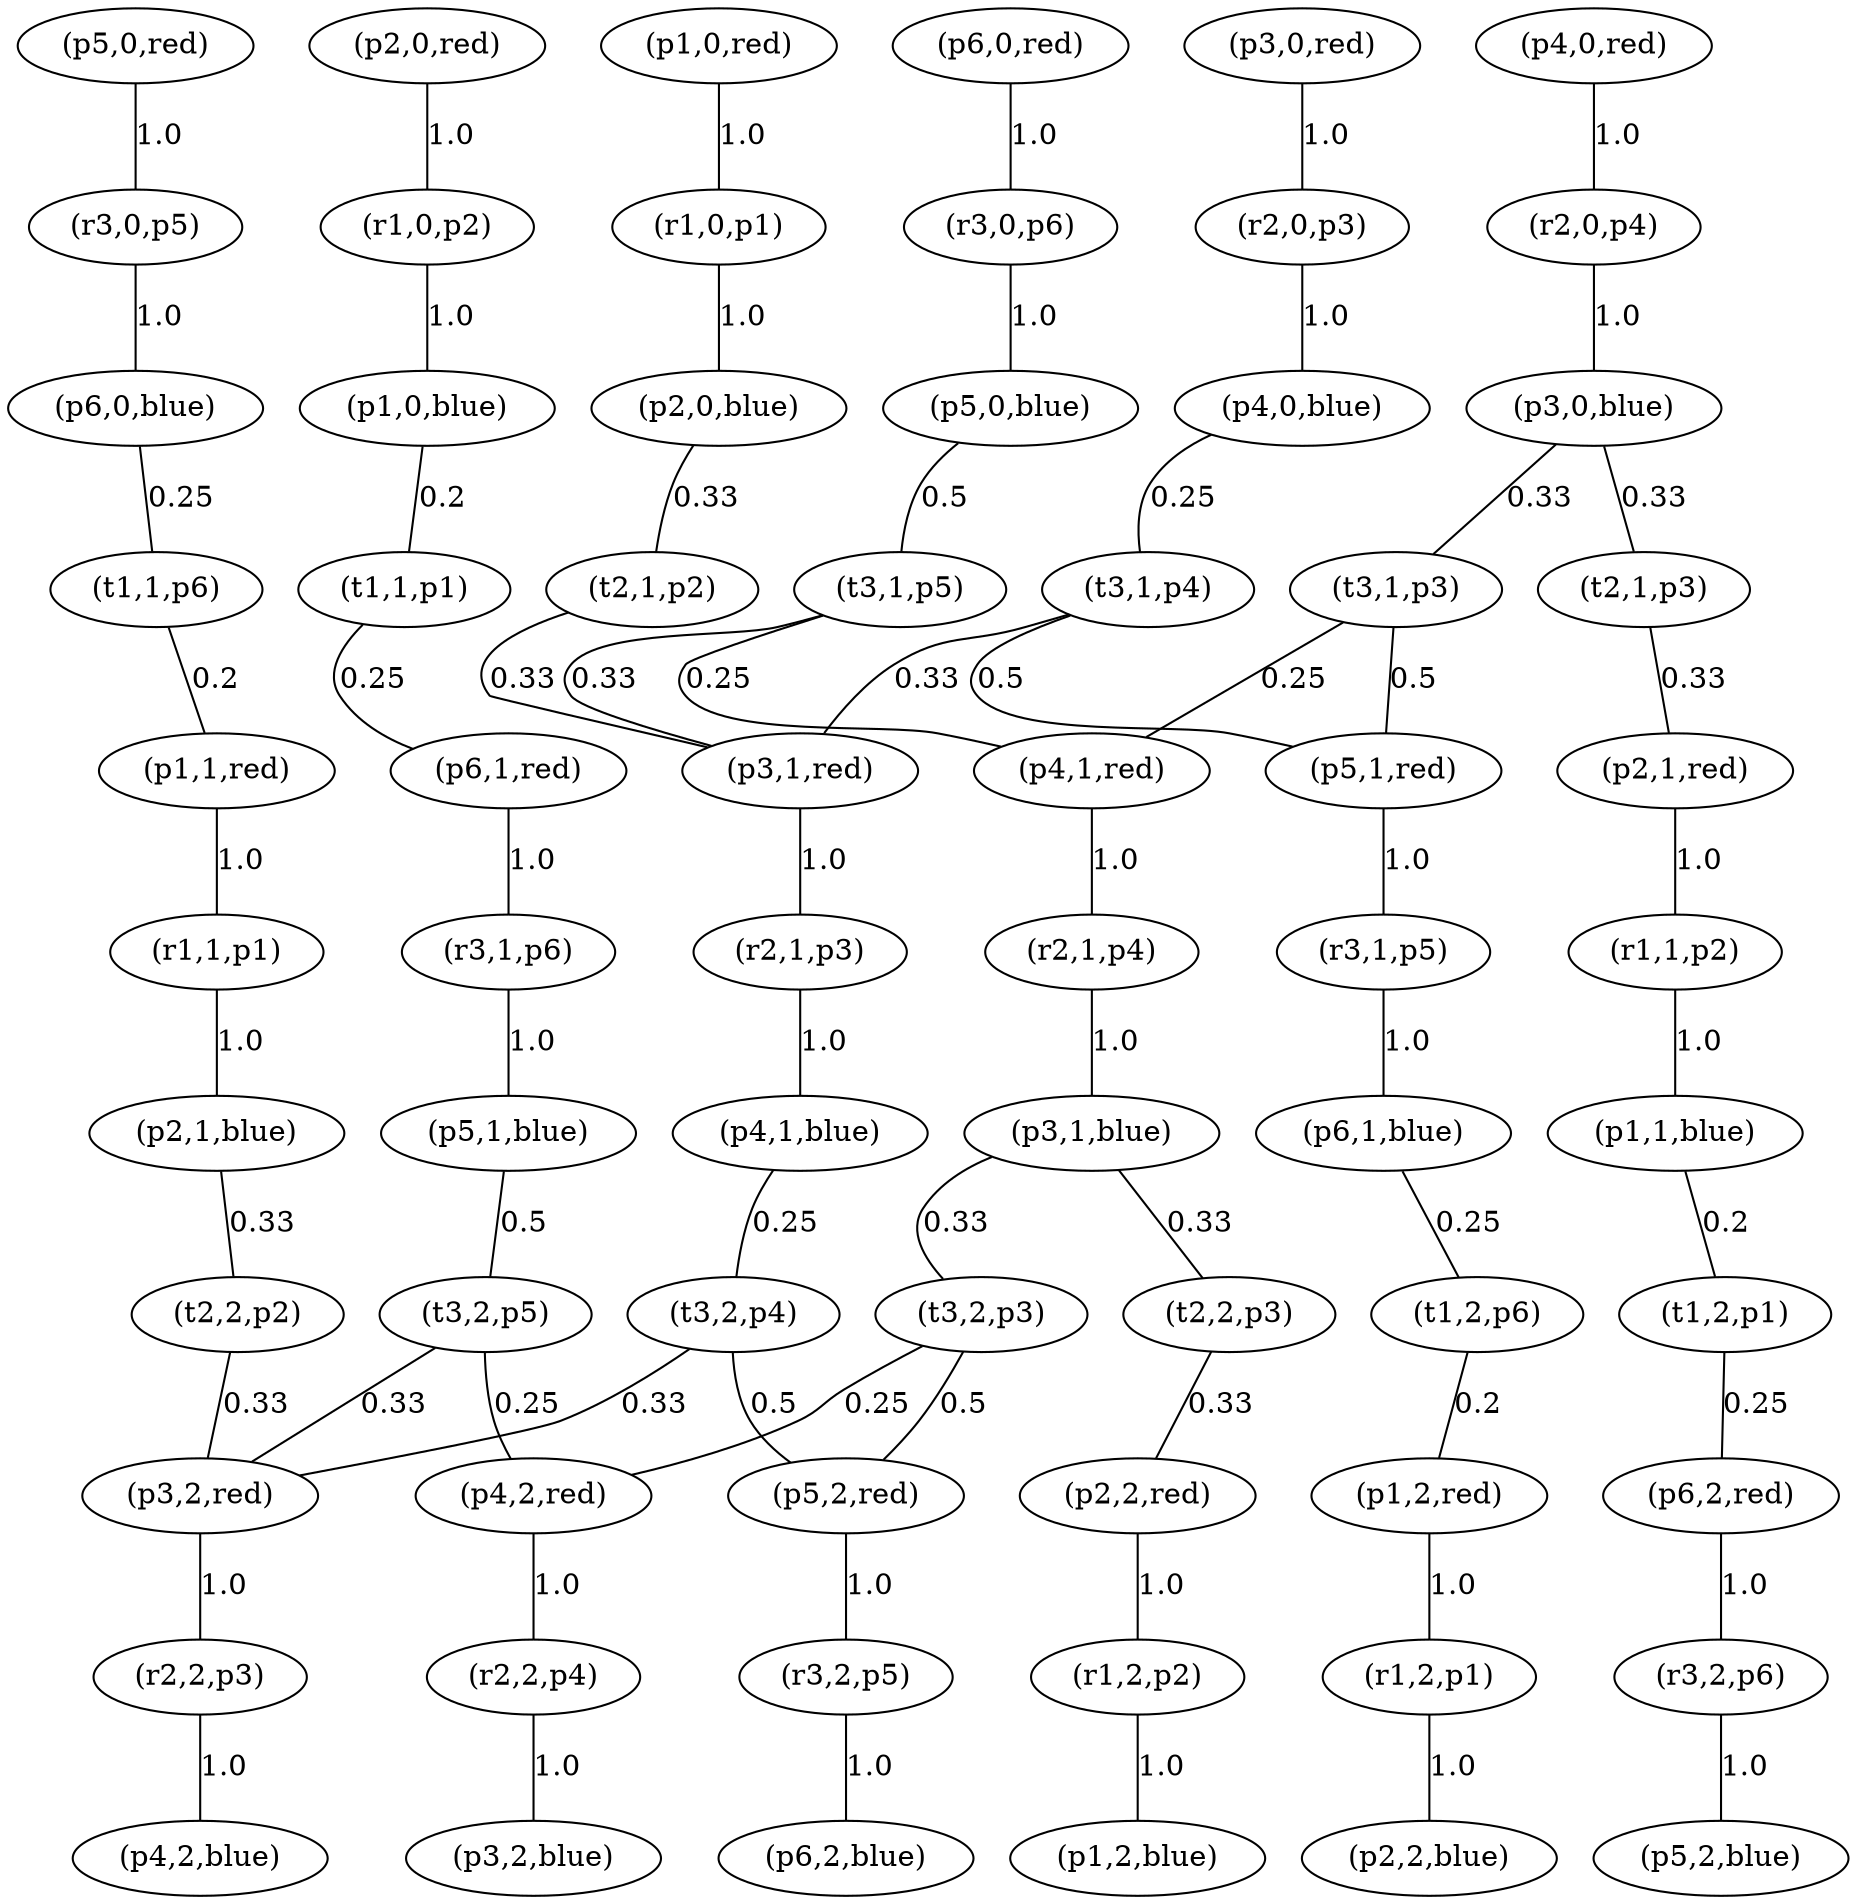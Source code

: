 strict graph {
	graph [bb="0,0,0,0"];
	node [label="\N"];
	"(r1,0,p1)"	 [pos="-375.000000,-75.000000)"];
	"(p2,0,blue)"	 [pos="-225.000000,-150.000000)"];
	"(r1,0,p1)" -- "(p2,0,blue)"	 [label=1.0,
		weight=1.0];
	"(r1,0,p2)"	 [pos="-225.000000,-75.000000)"];
	"(p1,0,blue)"	 [pos="-375.000000,-150.000000)"];
	"(r1,0,p2)" -- "(p1,0,blue)"	 [label=1.0,
		weight=1.0];
	"(r1,1,p1)"	 [pos="-375.000000,-375.000000)"];
	"(p2,1,blue)"	 [pos="-225.000000,-450.000000)"];
	"(r1,1,p1)" -- "(p2,1,blue)"	 [label=1.0,
		weight=1.0];
	"(r1,1,p2)"	 [pos="-225.000000,-375.000000)"];
	"(p1,1,blue)"	 [pos="-375.000000,-450.000000)"];
	"(r1,1,p2)" -- "(p1,1,blue)"	 [label=1.0,
		weight=1.0];
	"(r1,2,p1)"	 [pos="-375.000000,-675.000000)"];
	"(p2,2,blue)"	 [pos="-225.000000,-750.000000)"];
	"(r1,2,p1)" -- "(p2,2,blue)"	 [label=1.0,
		weight=1.0];
	"(r1,2,p2)"	 [pos="-225.000000,-675.000000)"];
	"(p1,2,blue)"	 [pos="-375.000000,-750.000000)"];
	"(r1,2,p2)" -- "(p1,2,blue)"	 [label=1.0,
		weight=1.0];
	"(r2,0,p3)"	 [pos="-75.000000,-75.000000)"];
	"(p4,0,blue)"	 [pos="75.000000,-150.000000)"];
	"(r2,0,p3)" -- "(p4,0,blue)"	 [label=1.0,
		weight=1.0];
	"(r2,0,p4)"	 [pos="75.000000,-75.000000)"];
	"(p3,0,blue)"	 [pos="-75.000000,-150.000000)"];
	"(r2,0,p4)" -- "(p3,0,blue)"	 [label=1.0,
		weight=1.0];
	"(r2,1,p3)"	 [pos="-75.000000,-375.000000)"];
	"(p4,1,blue)"	 [pos="75.000000,-450.000000)"];
	"(r2,1,p3)" -- "(p4,1,blue)"	 [label=1.0,
		weight=1.0];
	"(r2,1,p4)"	 [pos="75.000000,-375.000000)"];
	"(p3,1,blue)"	 [pos="-75.000000,-450.000000)"];
	"(r2,1,p4)" -- "(p3,1,blue)"	 [label=1.0,
		weight=1.0];
	"(r2,2,p3)"	 [pos="-75.000000,-675.000000)"];
	"(p4,2,blue)"	 [pos="75.000000,-750.000000)"];
	"(r2,2,p3)" -- "(p4,2,blue)"	 [label=1.0,
		weight=1.0];
	"(r2,2,p4)"	 [pos="75.000000,-675.000000)"];
	"(p3,2,blue)"	 [pos="-75.000000,-750.000000)"];
	"(r2,2,p4)" -- "(p3,2,blue)"	 [label=1.0,
		weight=1.0];
	"(r3,0,p5)"	 [pos="225.000000,-75.000000)"];
	"(p6,0,blue)"	 [pos="375.000000,-150.000000)"];
	"(r3,0,p5)" -- "(p6,0,blue)"	 [label=1.0,
		weight=1.0];
	"(r3,0,p6)"	 [pos="375.000000,-75.000000)"];
	"(p5,0,blue)"	 [pos="225.000000,-150.000000)"];
	"(r3,0,p6)" -- "(p5,0,blue)"	 [label=1.0,
		weight=1.0];
	"(r3,1,p5)"	 [pos="225.000000,-375.000000)"];
	"(p6,1,blue)"	 [pos="375.000000,-450.000000)"];
	"(r3,1,p5)" -- "(p6,1,blue)"	 [label=1.0,
		weight=1.0];
	"(r3,1,p6)"	 [pos="375.000000,-375.000000)"];
	"(p5,1,blue)"	 [pos="225.000000,-450.000000)"];
	"(r3,1,p6)" -- "(p5,1,blue)"	 [label=1.0,
		weight=1.0];
	"(r3,2,p5)"	 [pos="225.000000,-675.000000)"];
	"(p6,2,blue)"	 [pos="375.000000,-750.000000)"];
	"(r3,2,p5)" -- "(p6,2,blue)"	 [label=1.0,
		weight=1.0];
	"(r3,2,p6)"	 [pos="375.000000,-675.000000)"];
	"(p5,2,blue)"	 [pos="225.000000,-750.000000)"];
	"(r3,2,p6)" -- "(p5,2,blue)"	 [label=1.0,
		weight=1.0];
	"(p1,0,red)"	 [pos="-375.000000,0.000000)"];
	"(p1,0,red)" -- "(r1,0,p1)"	 [label=1.0,
		weight=1.0];
	"(p1,1,red)"	 [pos="-375.000000,-300.000000)"];
	"(p1,1,red)" -- "(r1,1,p1)"	 [label=1.0,
		weight=1.0];
	"(p1,2,red)"	 [pos="-375.000000,-600.000000)"];
	"(p1,2,red)" -- "(r1,2,p1)"	 [label=1.0,
		weight=1.0];
	"(p2,0,red)"	 [pos="-225.000000,0.000000)"];
	"(p2,0,red)" -- "(r1,0,p2)"	 [label=1.0,
		weight=1.0];
	"(p2,1,red)"	 [pos="-225.000000,-300.000000)"];
	"(p2,1,red)" -- "(r1,1,p2)"	 [label=1.0,
		weight=1.0];
	"(p2,2,red)"	 [pos="-225.000000,-600.000000)"];
	"(p2,2,red)" -- "(r1,2,p2)"	 [label=1.0,
		weight=1.0];
	"(p3,0,red)"	 [pos="-75.000000,0.000000)"];
	"(p3,0,red)" -- "(r2,0,p3)"	 [label=1.0,
		weight=1.0];
	"(p3,1,red)"	 [pos="-75.000000,-300.000000)"];
	"(p3,1,red)" -- "(r2,1,p3)"	 [label=1.0,
		weight=1.0];
	"(p3,2,red)"	 [pos="-75.000000,-600.000000)"];
	"(p3,2,red)" -- "(r2,2,p3)"	 [label=1.0,
		weight=1.0];
	"(p4,0,red)"	 [pos="75.000000,0.000000)"];
	"(p4,0,red)" -- "(r2,0,p4)"	 [label=1.0,
		weight=1.0];
	"(p4,1,red)"	 [pos="75.000000,-300.000000)"];
	"(p4,1,red)" -- "(r2,1,p4)"	 [label=1.0,
		weight=1.0];
	"(p4,2,red)"	 [pos="75.000000,-600.000000)"];
	"(p4,2,red)" -- "(r2,2,p4)"	 [label=1.0,
		weight=1.0];
	"(p5,0,red)"	 [pos="225.000000,0.000000)"];
	"(p5,0,red)" -- "(r3,0,p5)"	 [label=1.0,
		weight=1.0];
	"(p5,1,red)"	 [pos="225.000000,-300.000000)"];
	"(p5,1,red)" -- "(r3,1,p5)"	 [label=1.0,
		weight=1.0];
	"(p5,2,red)"	 [pos="225.000000,-600.000000)"];
	"(p5,2,red)" -- "(r3,2,p5)"	 [label=1.0,
		weight=1.0];
	"(p6,0,red)"	 [pos="375.000000,0.000000)"];
	"(p6,0,red)" -- "(r3,0,p6)"	 [label=1.0,
		weight=1.0];
	"(p6,1,red)"	 [pos="375.000000,-300.000000)"];
	"(p6,1,red)" -- "(r3,1,p6)"	 [label=1.0,
		weight=1.0];
	"(p6,2,red)"	 [pos="375.000000,-600.000000)"];
	"(p6,2,red)" -- "(r3,2,p6)"	 [label=1.0,
		weight=1.0];
	"(t1,1,p1)"	 [pos="-450.000000,-225.000000)"];
	"(p1,0,blue)" -- "(t1,1,p1)"	 [label=0.2,
		weight=0.20000000298];
	"(t1,2,p1)"	 [pos="-450.000000,-525.000000)"];
	"(p1,1,blue)" -- "(t1,2,p1)"	 [label=0.2,
		weight=0.20000000298];
	"(t2,1,p2)"	 [pos="-150.000000,-225.000000)"];
	"(p2,0,blue)" -- "(t2,1,p2)"	 [label=0.33,
		weight=0.333333343267];
	"(t2,2,p2)"	 [pos="-150.000000,-525.000000)"];
	"(p2,1,blue)" -- "(t2,2,p2)"	 [label=0.33,
		weight=0.333333343267];
	"(t2,1,p3)"	 [pos="0.000000,-225.000000)"];
	"(p3,0,blue)" -- "(t2,1,p3)"	 [label=0.33,
		weight=0.333333343267];
	"(t3,1,p3)"	 [pos="150.000000,-225.000000)"];
	"(p3,0,blue)" -- "(t3,1,p3)"	 [label=0.33,
		weight=0.333333343267];
	"(t2,2,p3)"	 [pos="0.000000,-525.000000)"];
	"(p3,1,blue)" -- "(t2,2,p3)"	 [label=0.33,
		weight=0.333333343267];
	"(t3,2,p3)"	 [pos="150.000000,-525.000000)"];
	"(p3,1,blue)" -- "(t3,2,p3)"	 [label=0.33,
		weight=0.333333343267];
	"(t3,1,p4)"	 [pos="300.000000,-225.000000)"];
	"(p4,0,blue)" -- "(t3,1,p4)"	 [label=0.25,
		weight=0.25];
	"(t3,2,p4)"	 [pos="300.000000,-525.000000)"];
	"(p4,1,blue)" -- "(t3,2,p4)"	 [label=0.25,
		weight=0.25];
	"(t3,1,p5)"	 [pos="450.000000,-225.000000)"];
	"(p5,0,blue)" -- "(t3,1,p5)"	 [label=0.5,
		weight=0.5];
	"(t3,2,p5)"	 [pos="450.000000,-525.000000)"];
	"(p5,1,blue)" -- "(t3,2,p5)"	 [label=0.5,
		weight=0.5];
	"(t1,1,p6)"	 [pos="-300.000000,-225.000000)"];
	"(p6,0,blue)" -- "(t1,1,p6)"	 [label=0.25,
		weight=0.25];
	"(t1,2,p6)"	 [pos="-300.000000,-525.000000)"];
	"(p6,1,blue)" -- "(t1,2,p6)"	 [label=0.25,
		weight=0.25];
	"(t1,1,p1)" -- "(p6,1,red)"	 [label=0.25,
		weight=0.25];
	"(t1,1,p6)" -- "(p1,1,red)"	 [label=0.2,
		weight=0.20000000298];
	"(t1,2,p1)" -- "(p6,2,red)"	 [label=0.25,
		weight=0.25];
	"(t1,2,p6)" -- "(p1,2,red)"	 [label=0.2,
		weight=0.20000000298];
	"(t2,1,p2)" -- "(p3,1,red)"	 [label=0.33,
		weight=0.333333343267];
	"(t2,1,p3)" -- "(p2,1,red)"	 [label=0.33,
		weight=0.333333343267];
	"(t2,2,p2)" -- "(p3,2,red)"	 [label=0.33,
		weight=0.333333343267];
	"(t2,2,p3)" -- "(p2,2,red)"	 [label=0.33,
		weight=0.333333343267];
	"(t3,1,p3)" -- "(p4,1,red)"	 [label=0.25,
		weight=0.25];
	"(t3,1,p3)" -- "(p5,1,red)"	 [label=0.5,
		weight=0.5];
	"(t3,1,p4)" -- "(p3,1,red)"	 [label=0.33,
		weight=0.333333343267];
	"(t3,1,p4)" -- "(p5,1,red)"	 [label=0.5,
		weight=0.5];
	"(t3,1,p5)" -- "(p3,1,red)"	 [label=0.33,
		weight=0.333333343267];
	"(t3,1,p5)" -- "(p4,1,red)"	 [label=0.25,
		weight=0.25];
	"(t3,2,p3)" -- "(p4,2,red)"	 [label=0.25,
		weight=0.25];
	"(t3,2,p3)" -- "(p5,2,red)"	 [label=0.5,
		weight=0.5];
	"(t3,2,p4)" -- "(p3,2,red)"	 [label=0.33,
		weight=0.333333343267];
	"(t3,2,p4)" -- "(p5,2,red)"	 [label=0.5,
		weight=0.5];
	"(t3,2,p5)" -- "(p3,2,red)"	 [label=0.33,
		weight=0.333333343267];
	"(t3,2,p5)" -- "(p4,2,red)"	 [label=0.25,
		weight=0.25];
}
